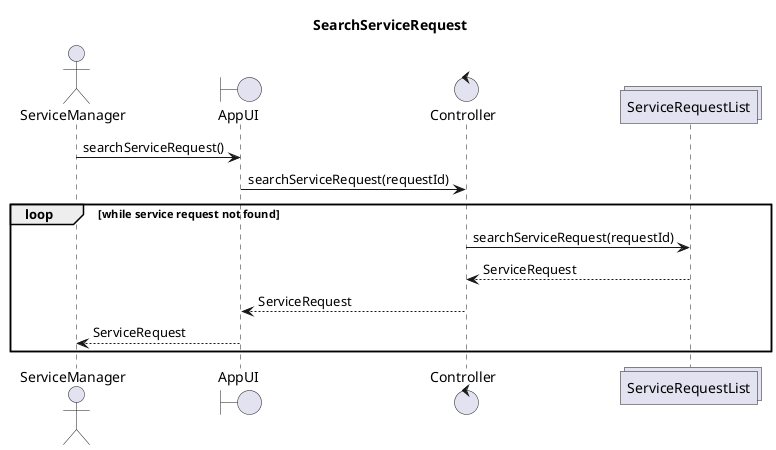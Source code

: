 @startuml
title SearchServiceRequest
Actor ServiceManager
Boundary AppUI
Control Controller
Collections ServiceRequestList

ServiceManager -> AppUI : searchServiceRequest()
AppUI -> Controller :  searchServiceRequest(requestId)
loop while service request not found
Controller -> ServiceRequestList : searchServiceRequest(requestId)
ServiceRequestList --> Controller : ServiceRequest
Controller --> AppUI : ServiceRequest
AppUI --> ServiceManager : ServiceRequest
end

@enduml